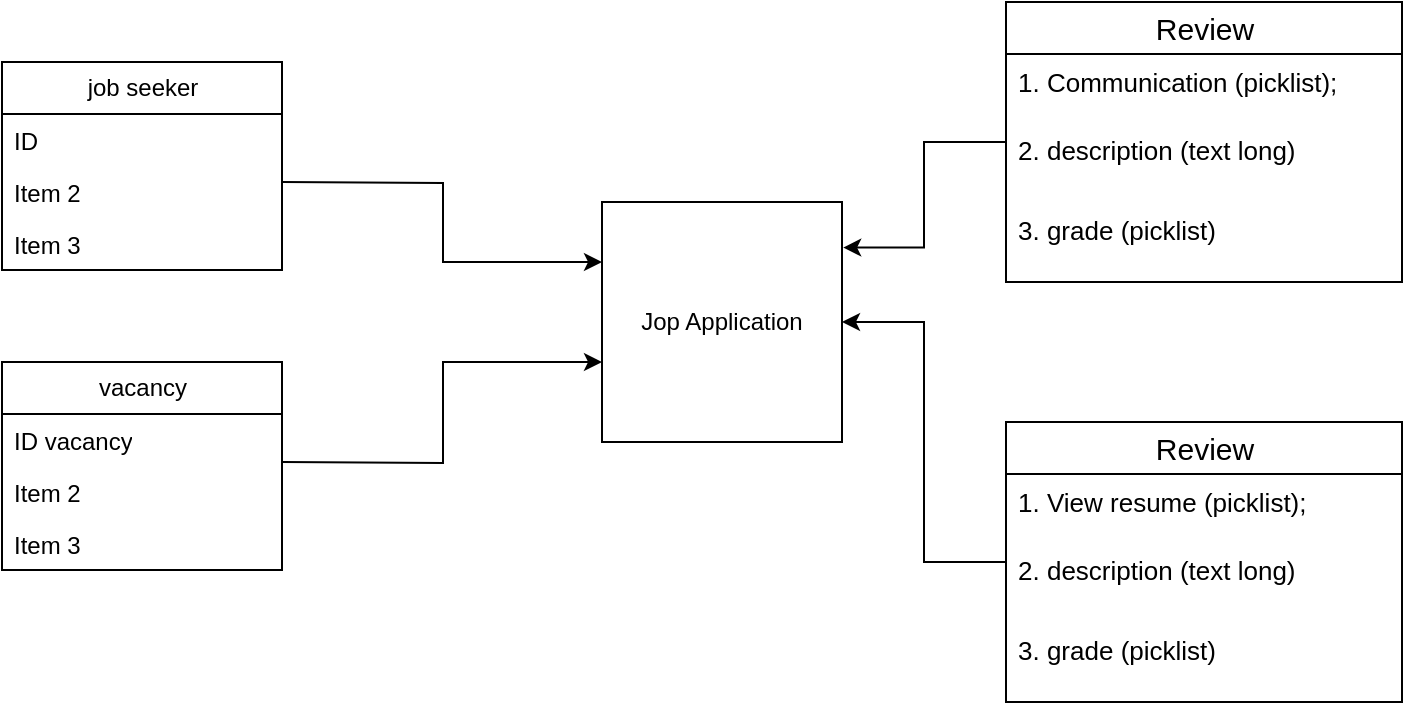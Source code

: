 <mxfile version="20.7.4" type="github">
  <diagram id="2GgVIb7Z59eeOR562pFj" name="Страница 1">
    <mxGraphModel dx="906" dy="478" grid="1" gridSize="10" guides="1" tooltips="1" connect="1" arrows="1" fold="1" page="1" pageScale="1" pageWidth="827" pageHeight="1169" math="0" shadow="0">
      <root>
        <mxCell id="0" />
        <mxCell id="1" parent="0" />
        <mxCell id="y8PCvm3dNN0ObkrRucyr-6" style="edgeStyle=orthogonalEdgeStyle;rounded=0;orthogonalLoop=1;jettySize=auto;html=1;entryX=0;entryY=0.25;entryDx=0;entryDy=0;" parent="1" target="y8PCvm3dNN0ObkrRucyr-3" edge="1">
          <mxGeometry relative="1" as="geometry">
            <mxPoint x="200" y="110" as="sourcePoint" />
          </mxGeometry>
        </mxCell>
        <mxCell id="y8PCvm3dNN0ObkrRucyr-7" style="edgeStyle=orthogonalEdgeStyle;rounded=0;orthogonalLoop=1;jettySize=auto;html=1;entryX=0;entryY=0.667;entryDx=0;entryDy=0;entryPerimeter=0;" parent="1" target="y8PCvm3dNN0ObkrRucyr-3" edge="1">
          <mxGeometry relative="1" as="geometry">
            <mxPoint x="200" y="250" as="sourcePoint" />
          </mxGeometry>
        </mxCell>
        <mxCell id="y8PCvm3dNN0ObkrRucyr-3" value="Jop Application" style="whiteSpace=wrap;html=1;aspect=fixed;" parent="1" vertex="1">
          <mxGeometry x="360" y="120" width="120" height="120" as="geometry" />
        </mxCell>
        <mxCell id="G0CQ5FTxM2FuH2LqOnei-1" value="&lt;span style=&quot;&quot;&gt;job seeker&lt;/span&gt;" style="swimlane;fontStyle=0;childLayout=stackLayout;horizontal=1;startSize=26;fillColor=none;horizontalStack=0;resizeParent=1;resizeParentMax=0;resizeLast=0;collapsible=1;marginBottom=0;html=1;" vertex="1" parent="1">
          <mxGeometry x="60" y="50" width="140" height="104" as="geometry">
            <mxRectangle x="600" y="20" width="100" height="30" as="alternateBounds" />
          </mxGeometry>
        </mxCell>
        <mxCell id="G0CQ5FTxM2FuH2LqOnei-2" value="ID" style="text;strokeColor=none;fillColor=none;align=left;verticalAlign=top;spacingLeft=4;spacingRight=4;overflow=hidden;rotatable=0;points=[[0,0.5],[1,0.5]];portConstraint=eastwest;whiteSpace=wrap;html=1;" vertex="1" parent="G0CQ5FTxM2FuH2LqOnei-1">
          <mxGeometry y="26" width="140" height="26" as="geometry" />
        </mxCell>
        <mxCell id="G0CQ5FTxM2FuH2LqOnei-3" value="Item 2" style="text;strokeColor=none;fillColor=none;align=left;verticalAlign=top;spacingLeft=4;spacingRight=4;overflow=hidden;rotatable=0;points=[[0,0.5],[1,0.5]];portConstraint=eastwest;whiteSpace=wrap;html=1;" vertex="1" parent="G0CQ5FTxM2FuH2LqOnei-1">
          <mxGeometry y="52" width="140" height="26" as="geometry" />
        </mxCell>
        <mxCell id="G0CQ5FTxM2FuH2LqOnei-4" value="Item 3" style="text;strokeColor=none;fillColor=none;align=left;verticalAlign=top;spacingLeft=4;spacingRight=4;overflow=hidden;rotatable=0;points=[[0,0.5],[1,0.5]];portConstraint=eastwest;whiteSpace=wrap;html=1;" vertex="1" parent="G0CQ5FTxM2FuH2LqOnei-1">
          <mxGeometry y="78" width="140" height="26" as="geometry" />
        </mxCell>
        <mxCell id="G0CQ5FTxM2FuH2LqOnei-5" value="&lt;span style=&quot;&quot;&gt;vacancy&lt;/span&gt;" style="swimlane;fontStyle=0;childLayout=stackLayout;horizontal=1;startSize=26;fillColor=none;horizontalStack=0;resizeParent=1;resizeParentMax=0;resizeLast=0;collapsible=1;marginBottom=0;html=1;" vertex="1" parent="1">
          <mxGeometry x="60" y="200" width="140" height="104" as="geometry">
            <mxRectangle x="600" y="20" width="100" height="30" as="alternateBounds" />
          </mxGeometry>
        </mxCell>
        <mxCell id="G0CQ5FTxM2FuH2LqOnei-6" value="ID vacancy" style="text;strokeColor=none;fillColor=none;align=left;verticalAlign=top;spacingLeft=4;spacingRight=4;overflow=hidden;rotatable=0;points=[[0,0.5],[1,0.5]];portConstraint=eastwest;whiteSpace=wrap;html=1;" vertex="1" parent="G0CQ5FTxM2FuH2LqOnei-5">
          <mxGeometry y="26" width="140" height="26" as="geometry" />
        </mxCell>
        <mxCell id="G0CQ5FTxM2FuH2LqOnei-7" value="Item 2" style="text;strokeColor=none;fillColor=none;align=left;verticalAlign=top;spacingLeft=4;spacingRight=4;overflow=hidden;rotatable=0;points=[[0,0.5],[1,0.5]];portConstraint=eastwest;whiteSpace=wrap;html=1;" vertex="1" parent="G0CQ5FTxM2FuH2LqOnei-5">
          <mxGeometry y="52" width="140" height="26" as="geometry" />
        </mxCell>
        <mxCell id="G0CQ5FTxM2FuH2LqOnei-8" value="Item 3" style="text;strokeColor=none;fillColor=none;align=left;verticalAlign=top;spacingLeft=4;spacingRight=4;overflow=hidden;rotatable=0;points=[[0,0.5],[1,0.5]];portConstraint=eastwest;whiteSpace=wrap;html=1;" vertex="1" parent="G0CQ5FTxM2FuH2LqOnei-5">
          <mxGeometry y="78" width="140" height="26" as="geometry" />
        </mxCell>
        <mxCell id="G0CQ5FTxM2FuH2LqOnei-26" style="edgeStyle=orthogonalEdgeStyle;rounded=0;orthogonalLoop=1;jettySize=auto;html=1;fontSize=13;" edge="1" parent="1" source="G0CQ5FTxM2FuH2LqOnei-9" target="y8PCvm3dNN0ObkrRucyr-3">
          <mxGeometry relative="1" as="geometry" />
        </mxCell>
        <mxCell id="G0CQ5FTxM2FuH2LqOnei-9" value="&lt;span style=&quot;font-size: 15px; text-align: left;&quot;&gt;Review&lt;/span&gt;" style="swimlane;fontStyle=0;childLayout=stackLayout;horizontal=1;startSize=26;fillColor=none;horizontalStack=0;resizeParent=1;resizeParentMax=0;resizeLast=0;collapsible=1;marginBottom=0;html=1;" vertex="1" parent="1">
          <mxGeometry x="562" y="230" width="198" height="140" as="geometry">
            <mxRectangle x="600" y="20" width="100" height="30" as="alternateBounds" />
          </mxGeometry>
        </mxCell>
        <mxCell id="G0CQ5FTxM2FuH2LqOnei-10" value="&lt;font style=&quot;font-size: 13px;&quot;&gt;1.&amp;nbsp;View resume&amp;nbsp;(picklist);&amp;nbsp;&lt;br style=&quot;border-color: var(--border-color);&quot;&gt;&lt;br&gt;&lt;/font&gt;" style="text;strokeColor=none;fillColor=none;align=left;verticalAlign=top;spacingLeft=4;spacingRight=4;overflow=hidden;rotatable=0;points=[[0,0.5],[1,0.5]];portConstraint=eastwest;whiteSpace=wrap;html=1;" vertex="1" parent="G0CQ5FTxM2FuH2LqOnei-9">
          <mxGeometry y="26" width="198" height="34" as="geometry" />
        </mxCell>
        <mxCell id="G0CQ5FTxM2FuH2LqOnei-11" value="&lt;span style=&quot;font-size: 13px;&quot;&gt;2.&amp;nbsp;&lt;/span&gt;&lt;span style=&quot;font-size: 13px;&quot;&gt;description (text long)&lt;/span&gt;" style="text;strokeColor=none;fillColor=none;align=left;verticalAlign=top;spacingLeft=4;spacingRight=4;overflow=hidden;rotatable=0;points=[[0,0.5],[1,0.5]];portConstraint=eastwest;whiteSpace=wrap;html=1;" vertex="1" parent="G0CQ5FTxM2FuH2LqOnei-9">
          <mxGeometry y="60" width="198" height="40" as="geometry" />
        </mxCell>
        <mxCell id="G0CQ5FTxM2FuH2LqOnei-12" value="&lt;span style=&quot;font-size: 13px;&quot;&gt;3. grade (picklist)&lt;/span&gt;" style="text;strokeColor=none;fillColor=none;align=left;verticalAlign=top;spacingLeft=4;spacingRight=4;overflow=hidden;rotatable=0;points=[[0,0.5],[1,0.5]];portConstraint=eastwest;whiteSpace=wrap;html=1;" vertex="1" parent="G0CQ5FTxM2FuH2LqOnei-9">
          <mxGeometry y="100" width="198" height="40" as="geometry" />
        </mxCell>
        <mxCell id="G0CQ5FTxM2FuH2LqOnei-25" style="edgeStyle=orthogonalEdgeStyle;rounded=0;orthogonalLoop=1;jettySize=auto;html=1;entryX=1.005;entryY=0.19;entryDx=0;entryDy=0;entryPerimeter=0;fontSize=13;" edge="1" parent="1" source="G0CQ5FTxM2FuH2LqOnei-21" target="y8PCvm3dNN0ObkrRucyr-3">
          <mxGeometry relative="1" as="geometry" />
        </mxCell>
        <mxCell id="G0CQ5FTxM2FuH2LqOnei-21" value="&lt;span style=&quot;font-size: 15px; text-align: left;&quot;&gt;Review&lt;/span&gt;" style="swimlane;fontStyle=0;childLayout=stackLayout;horizontal=1;startSize=26;fillColor=none;horizontalStack=0;resizeParent=1;resizeParentMax=0;resizeLast=0;collapsible=1;marginBottom=0;html=1;" vertex="1" parent="1">
          <mxGeometry x="562" y="20" width="198" height="140" as="geometry">
            <mxRectangle x="600" y="20" width="100" height="30" as="alternateBounds" />
          </mxGeometry>
        </mxCell>
        <mxCell id="G0CQ5FTxM2FuH2LqOnei-22" value="&lt;font style=&quot;font-size: 13px;&quot;&gt;1.&amp;nbsp;Communication (picklist);&amp;nbsp;&lt;br style=&quot;border-color: var(--border-color);&quot;&gt;&lt;br&gt;&lt;/font&gt;" style="text;strokeColor=none;fillColor=none;align=left;verticalAlign=top;spacingLeft=4;spacingRight=4;overflow=hidden;rotatable=0;points=[[0,0.5],[1,0.5]];portConstraint=eastwest;whiteSpace=wrap;html=1;" vertex="1" parent="G0CQ5FTxM2FuH2LqOnei-21">
          <mxGeometry y="26" width="198" height="34" as="geometry" />
        </mxCell>
        <mxCell id="G0CQ5FTxM2FuH2LqOnei-23" value="&lt;span style=&quot;font-size: 13px;&quot;&gt;2.&amp;nbsp;&lt;/span&gt;&lt;span style=&quot;font-size: 13px;&quot;&gt;description (text long)&lt;/span&gt;" style="text;strokeColor=none;fillColor=none;align=left;verticalAlign=top;spacingLeft=4;spacingRight=4;overflow=hidden;rotatable=0;points=[[0,0.5],[1,0.5]];portConstraint=eastwest;whiteSpace=wrap;html=1;" vertex="1" parent="G0CQ5FTxM2FuH2LqOnei-21">
          <mxGeometry y="60" width="198" height="40" as="geometry" />
        </mxCell>
        <mxCell id="G0CQ5FTxM2FuH2LqOnei-24" value="&lt;span style=&quot;font-size: 13px;&quot;&gt;3. grade (picklist)&lt;/span&gt;" style="text;strokeColor=none;fillColor=none;align=left;verticalAlign=top;spacingLeft=4;spacingRight=4;overflow=hidden;rotatable=0;points=[[0,0.5],[1,0.5]];portConstraint=eastwest;whiteSpace=wrap;html=1;" vertex="1" parent="G0CQ5FTxM2FuH2LqOnei-21">
          <mxGeometry y="100" width="198" height="40" as="geometry" />
        </mxCell>
      </root>
    </mxGraphModel>
  </diagram>
</mxfile>
